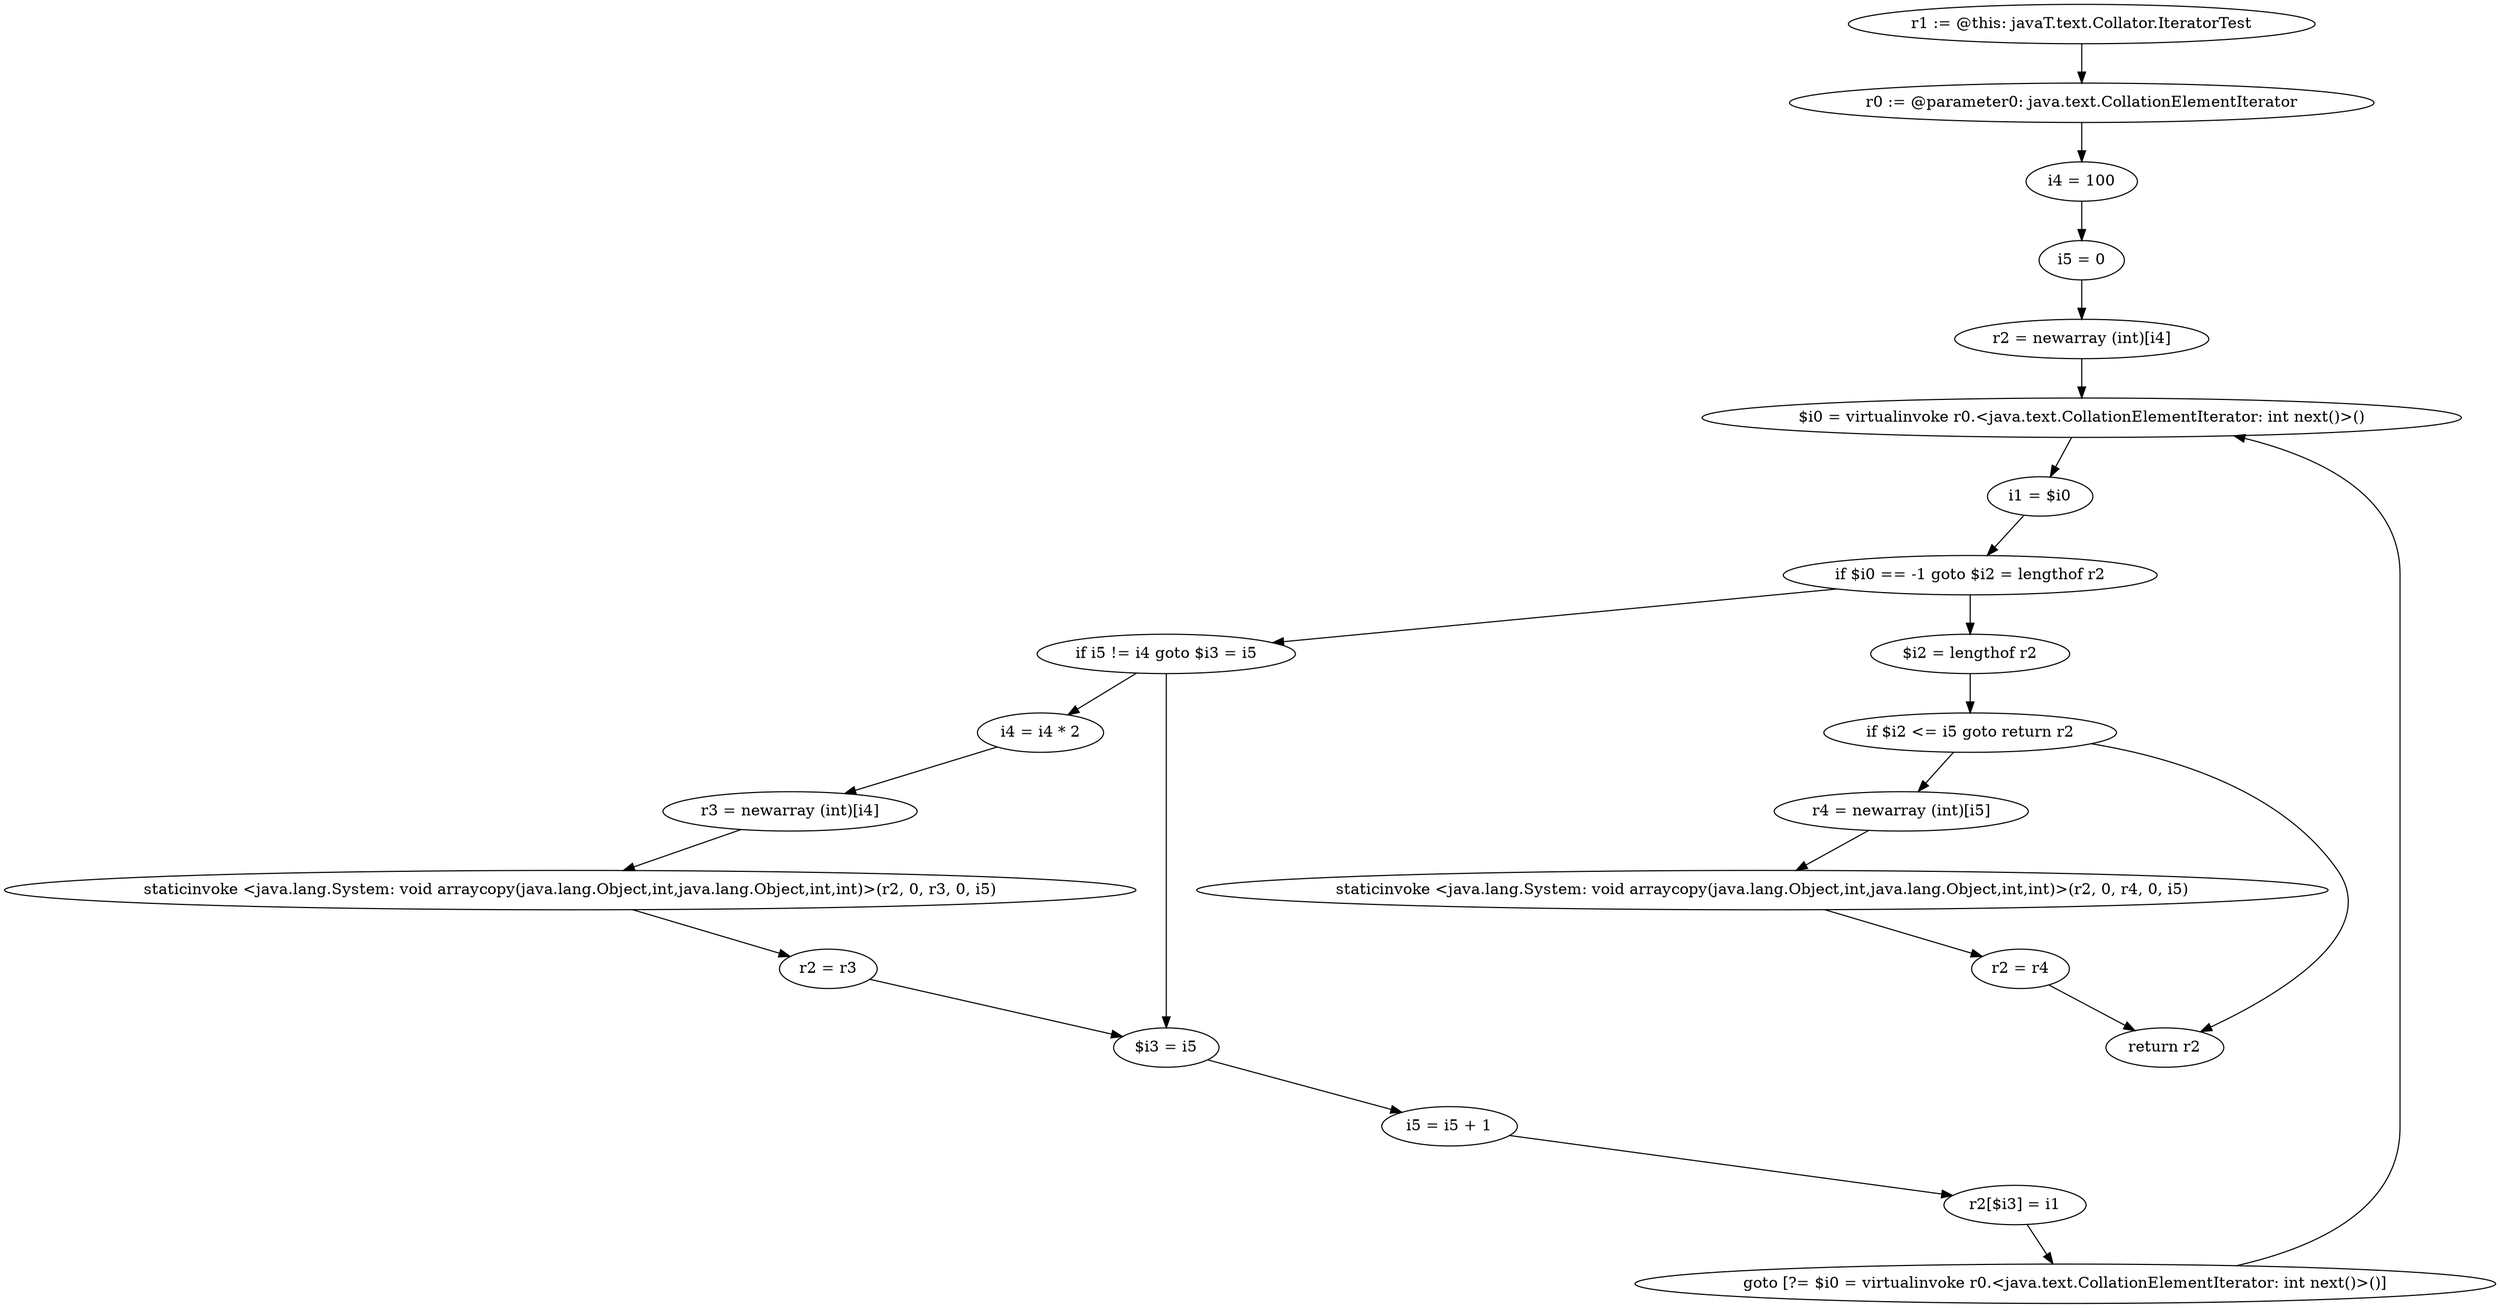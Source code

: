 digraph "unitGraph" {
    "r1 := @this: javaT.text.Collator.IteratorTest"
    "r0 := @parameter0: java.text.CollationElementIterator"
    "i4 = 100"
    "i5 = 0"
    "r2 = newarray (int)[i4]"
    "$i0 = virtualinvoke r0.<java.text.CollationElementIterator: int next()>()"
    "i1 = $i0"
    "if $i0 == -1 goto $i2 = lengthof r2"
    "if i5 != i4 goto $i3 = i5"
    "i4 = i4 * 2"
    "r3 = newarray (int)[i4]"
    "staticinvoke <java.lang.System: void arraycopy(java.lang.Object,int,java.lang.Object,int,int)>(r2, 0, r3, 0, i5)"
    "r2 = r3"
    "$i3 = i5"
    "i5 = i5 + 1"
    "r2[$i3] = i1"
    "goto [?= $i0 = virtualinvoke r0.<java.text.CollationElementIterator: int next()>()]"
    "$i2 = lengthof r2"
    "if $i2 <= i5 goto return r2"
    "r4 = newarray (int)[i5]"
    "staticinvoke <java.lang.System: void arraycopy(java.lang.Object,int,java.lang.Object,int,int)>(r2, 0, r4, 0, i5)"
    "r2 = r4"
    "return r2"
    "r1 := @this: javaT.text.Collator.IteratorTest"->"r0 := @parameter0: java.text.CollationElementIterator";
    "r0 := @parameter0: java.text.CollationElementIterator"->"i4 = 100";
    "i4 = 100"->"i5 = 0";
    "i5 = 0"->"r2 = newarray (int)[i4]";
    "r2 = newarray (int)[i4]"->"$i0 = virtualinvoke r0.<java.text.CollationElementIterator: int next()>()";
    "$i0 = virtualinvoke r0.<java.text.CollationElementIterator: int next()>()"->"i1 = $i0";
    "i1 = $i0"->"if $i0 == -1 goto $i2 = lengthof r2";
    "if $i0 == -1 goto $i2 = lengthof r2"->"if i5 != i4 goto $i3 = i5";
    "if $i0 == -1 goto $i2 = lengthof r2"->"$i2 = lengthof r2";
    "if i5 != i4 goto $i3 = i5"->"i4 = i4 * 2";
    "if i5 != i4 goto $i3 = i5"->"$i3 = i5";
    "i4 = i4 * 2"->"r3 = newarray (int)[i4]";
    "r3 = newarray (int)[i4]"->"staticinvoke <java.lang.System: void arraycopy(java.lang.Object,int,java.lang.Object,int,int)>(r2, 0, r3, 0, i5)";
    "staticinvoke <java.lang.System: void arraycopy(java.lang.Object,int,java.lang.Object,int,int)>(r2, 0, r3, 0, i5)"->"r2 = r3";
    "r2 = r3"->"$i3 = i5";
    "$i3 = i5"->"i5 = i5 + 1";
    "i5 = i5 + 1"->"r2[$i3] = i1";
    "r2[$i3] = i1"->"goto [?= $i0 = virtualinvoke r0.<java.text.CollationElementIterator: int next()>()]";
    "goto [?= $i0 = virtualinvoke r0.<java.text.CollationElementIterator: int next()>()]"->"$i0 = virtualinvoke r0.<java.text.CollationElementIterator: int next()>()";
    "$i2 = lengthof r2"->"if $i2 <= i5 goto return r2";
    "if $i2 <= i5 goto return r2"->"r4 = newarray (int)[i5]";
    "if $i2 <= i5 goto return r2"->"return r2";
    "r4 = newarray (int)[i5]"->"staticinvoke <java.lang.System: void arraycopy(java.lang.Object,int,java.lang.Object,int,int)>(r2, 0, r4, 0, i5)";
    "staticinvoke <java.lang.System: void arraycopy(java.lang.Object,int,java.lang.Object,int,int)>(r2, 0, r4, 0, i5)"->"r2 = r4";
    "r2 = r4"->"return r2";
}
